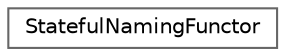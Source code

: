 digraph "Graphical Class Hierarchy"
{
 // LATEX_PDF_SIZE
  bgcolor="transparent";
  edge [fontname=Helvetica,fontsize=10,labelfontname=Helvetica,labelfontsize=10];
  node [fontname=Helvetica,fontsize=10,shape=box,height=0.2,width=0.4];
  rankdir="LR";
  Node0 [id="Node000000",label="StatefulNamingFunctor",height=0.2,width=0.4,color="grey40", fillcolor="white", style="filled",URL="$structStatefulNamingFunctor.html",tooltip=" "];
}
